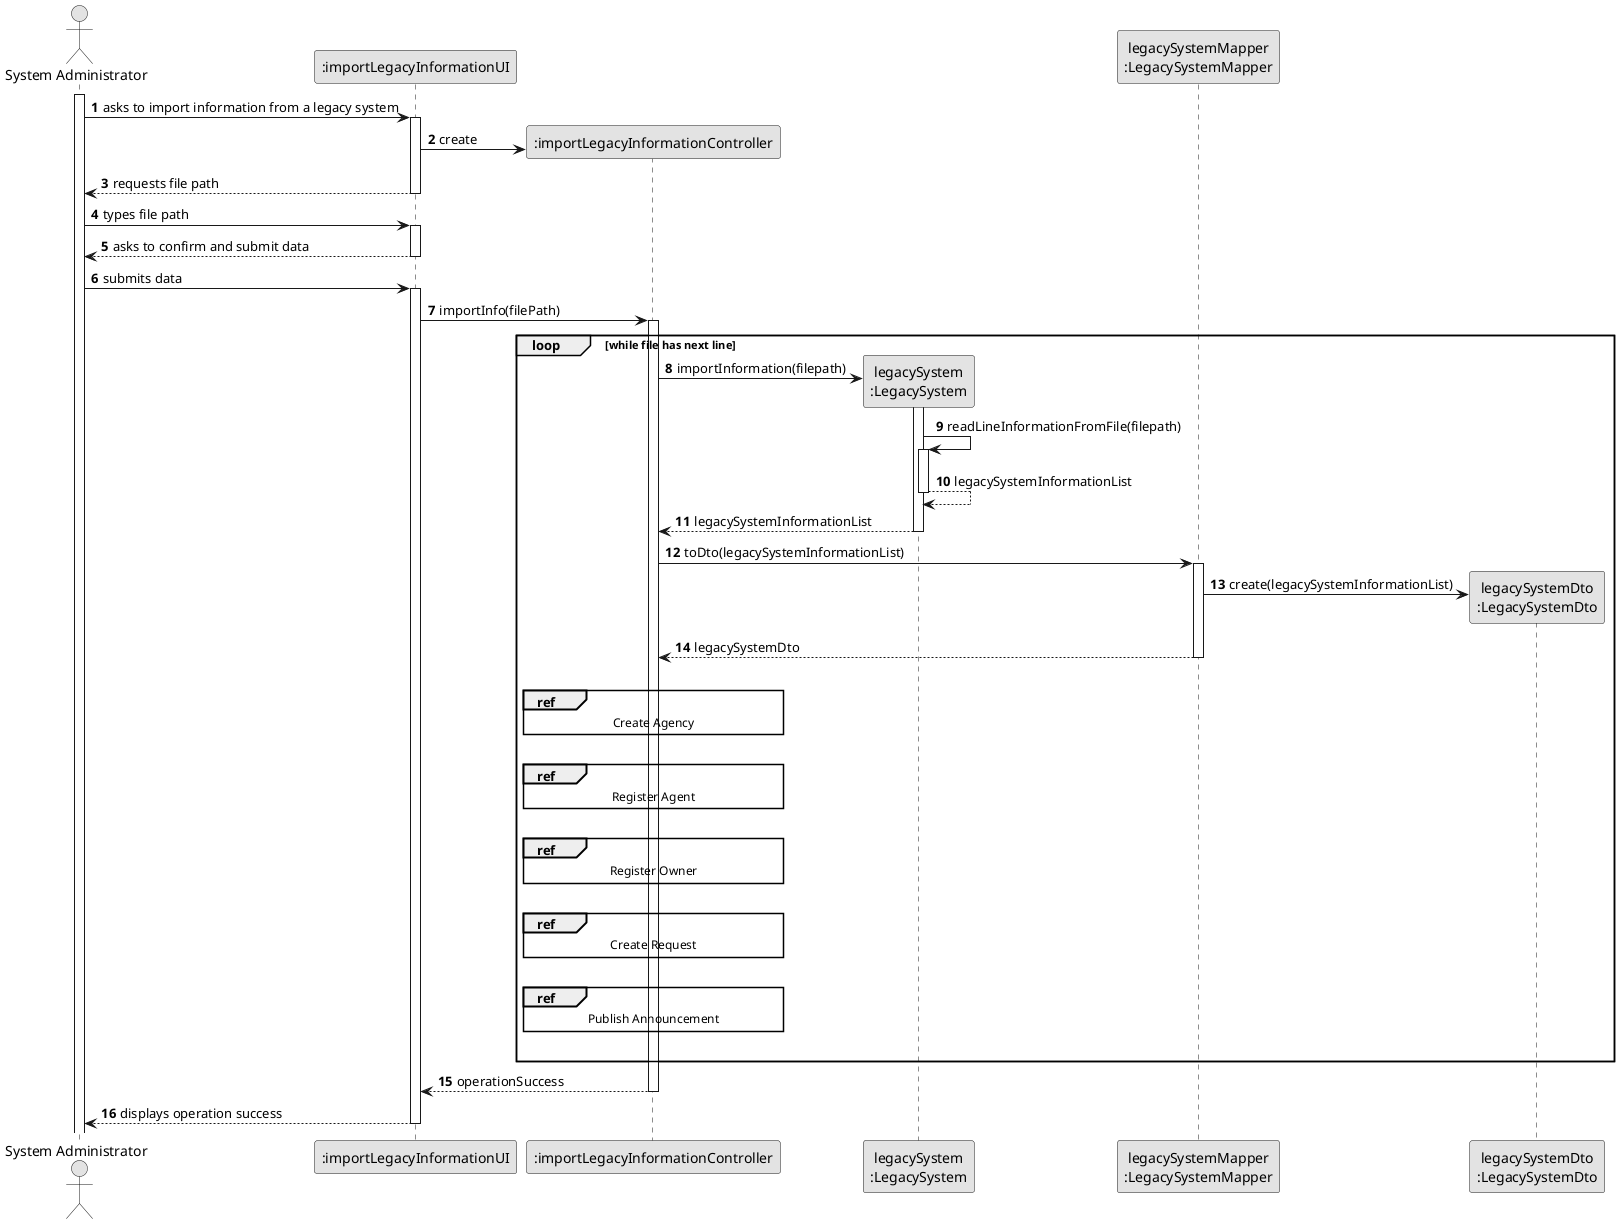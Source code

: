 @startuml
skinparam monochrome true
skinparam packageStyle rectangle
skinparam shadowing false

autonumber

'hide footbox
actor "System Administrator" as ADM
participant ":importLegacyInformationUI" as UI
participant ":importLegacyInformationController" as CTRL
participant "legacySystem\n:LegacySystem" as LS
participant "legacySystemMapper\n:LegacySystemMapper" as LSMapper
participant "legacySystemDto\n:LegacySystemDto" as LSDto

activate ADM

    ADM -> UI : asks to import information from a legacy system
    activate UI

    UI -> CTRL**: create

    UI --> ADM : requests file path
    deactivate UI

    ADM -> UI : types file path
    activate UI

    UI --> ADM : asks to confirm and submit data
    deactivate UI

    ADM -> UI : submits data
    activate UI

    UI -> CTRL: importInfo(filePath)
    activate CTRL


    loop while file has next line

      CTRL -> LS** : importInformation(filepath)
      activate LS

      LS -> LS : readLineInformationFromFile(filepath)
      activate LS

      LS --> LS: legacySystemInformationList
      deactivate LS

     CTRL <-- LS : legacySystemInformationList
      deactivate LS

      CTRL -> LSMapper : toDto(legacySystemInformationList)
      activate LSMapper

      LSMapper -> LSDto** : create(legacySystemInformationList)

      LSMapper --> CTRL : legacySystemDto
      deactivate LSMapper

    |||
    ref over CTRL
    Create Agency
    end ref
    |||
    ref over CTRL
        Register Agent
    end ref
    |||
    ref over CTRL
        Register Owner
    end ref
    |||
    ref over CTRL
        Create Request
    end ref
    |||
    ref over CTRL
        Publish Announcement
    end ref
    |||
     end loop

    CTRL --> UI: operationSuccess
    deactivate CTRL

    UI --> ADM : displays operation success
    deactivate UI

@enduml